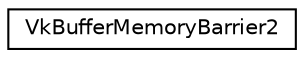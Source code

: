 digraph "Graphical Class Hierarchy"
{
 // LATEX_PDF_SIZE
  edge [fontname="Helvetica",fontsize="10",labelfontname="Helvetica",labelfontsize="10"];
  node [fontname="Helvetica",fontsize="10",shape=record];
  rankdir="LR";
  Node0 [label="VkBufferMemoryBarrier2",height=0.2,width=0.4,color="black", fillcolor="white", style="filled",URL="$structVkBufferMemoryBarrier2.html",tooltip=" "];
}
